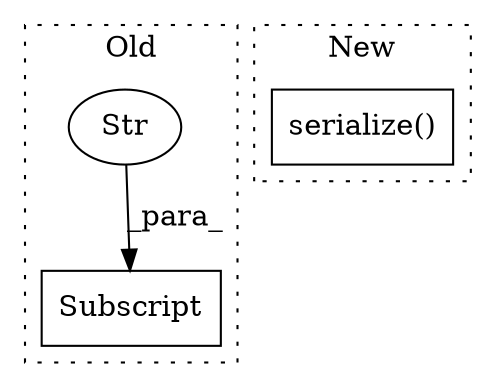 digraph G {
subgraph cluster0 {
1 [label="Subscript" a="63" s="13703,0" l="20,0" shape="box"];
3 [label="Str" a="66" s="13715" l="7" shape="ellipse"];
label = "Old";
style="dotted";
}
subgraph cluster1 {
2 [label="serialize()" a="75" s="10118" l="43" shape="box"];
label = "New";
style="dotted";
}
3 -> 1 [label="_para_"];
}